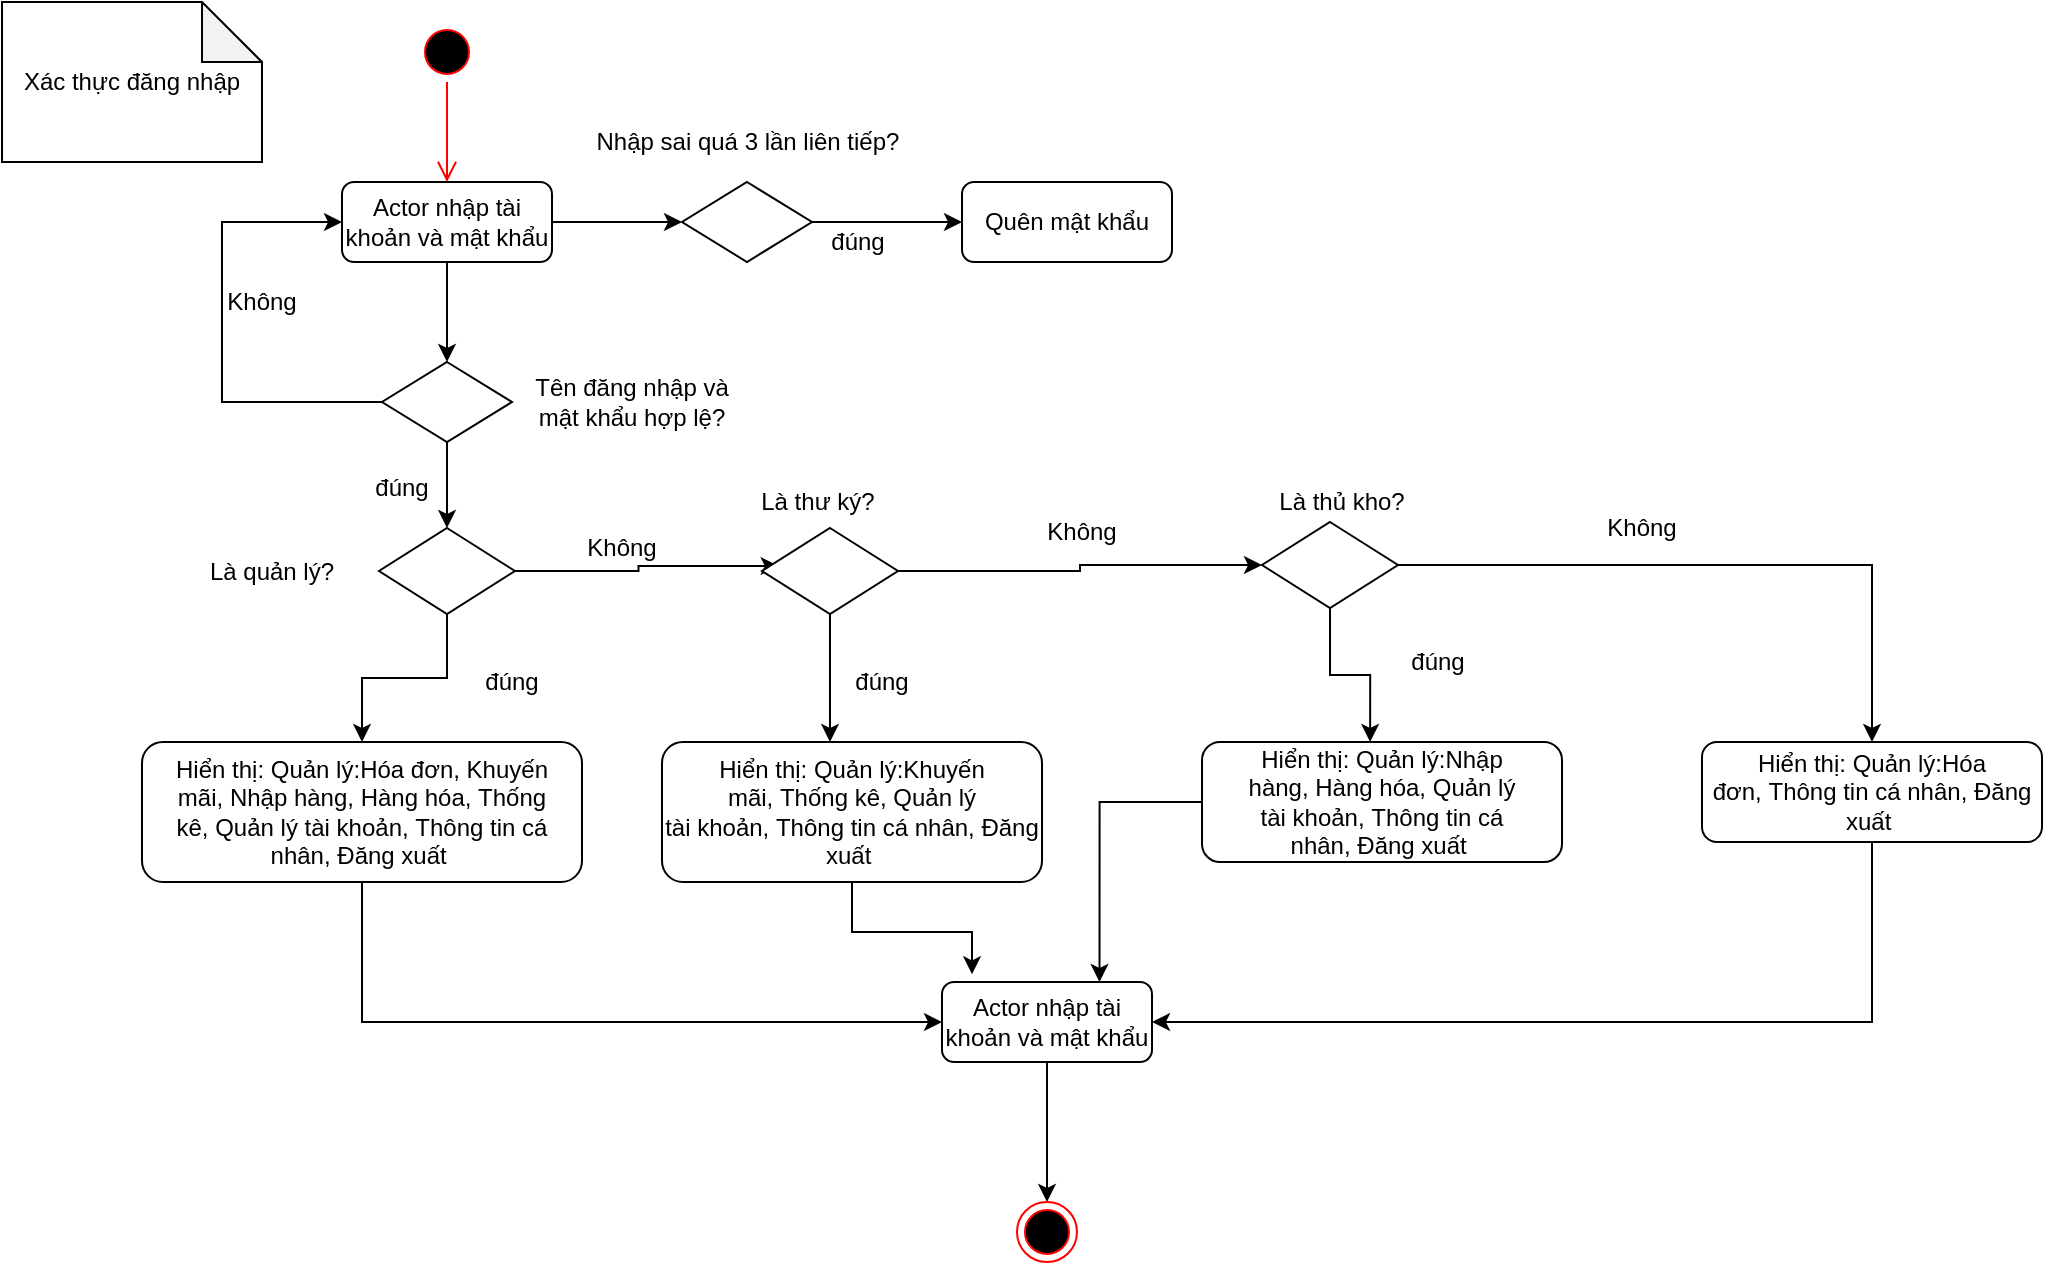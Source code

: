 <mxfile version="13.9.9" type="device"><diagram name="Page-1" id="e7e014a7-5840-1c2e-5031-d8a46d1fe8dd"><mxGraphModel dx="852" dy="495" grid="1" gridSize="10" guides="1" tooltips="1" connect="1" arrows="1" fold="1" page="1" pageScale="1" pageWidth="1169" pageHeight="826" background="#ffffff" math="0" shadow="0"><root><mxCell id="0"/><mxCell id="1" parent="0"/><mxCell id="6" value="" style="edgeStyle=elbowEdgeStyle;elbow=horizontal;verticalAlign=bottom;endArrow=open;endSize=8;strokeColor=#FF0000;endFill=1;rounded=0" parent="1" source="5" target="oe2-ipfIPPVTRvUnXvWy-43" edge="1"><mxGeometry x="247.5" y="170" as="geometry"><mxPoint x="242.5" y="270" as="targetPoint"/></mxGeometry></mxCell><mxCell id="5" value="" style="ellipse;shape=startState;fillColor=#000000;strokeColor=#ff0000;" parent="1" vertex="1"><mxGeometry x="227.5" y="160" width="30" height="30" as="geometry"/></mxCell><mxCell id="oe2-ipfIPPVTRvUnXvWy-42" value="Xác thực đăng nhập" style="shape=note;whiteSpace=wrap;html=1;backgroundOutline=1;darkOpacity=0.05;rotation=0;" parent="1" vertex="1"><mxGeometry x="20" y="150" width="130" height="80" as="geometry"/></mxCell><mxCell id="oe2-ipfIPPVTRvUnXvWy-45" style="edgeStyle=orthogonalEdgeStyle;rounded=0;orthogonalLoop=1;jettySize=auto;html=1;entryX=0.5;entryY=0;entryDx=0;entryDy=0;" parent="1" source="oe2-ipfIPPVTRvUnXvWy-43" target="oe2-ipfIPPVTRvUnXvWy-44" edge="1"><mxGeometry relative="1" as="geometry"><Array as="points"><mxPoint x="243" y="310"/><mxPoint x="243" y="310"/></Array></mxGeometry></mxCell><mxCell id="HQLdHoA25MK0iVLH24Sr-13" style="edgeStyle=orthogonalEdgeStyle;rounded=0;orthogonalLoop=1;jettySize=auto;html=1;" edge="1" parent="1" source="oe2-ipfIPPVTRvUnXvWy-43" target="HQLdHoA25MK0iVLH24Sr-11"><mxGeometry relative="1" as="geometry"/></mxCell><mxCell id="oe2-ipfIPPVTRvUnXvWy-43" value="Actor nhập tài khoản và mật khẩu" style="rounded=1;whiteSpace=wrap;html=1;" parent="1" vertex="1"><mxGeometry x="190" y="240" width="105" height="40" as="geometry"/></mxCell><mxCell id="oe2-ipfIPPVTRvUnXvWy-55" style="edgeStyle=orthogonalEdgeStyle;rounded=0;orthogonalLoop=1;jettySize=auto;html=1;" parent="1" source="oe2-ipfIPPVTRvUnXvWy-44" target="oe2-ipfIPPVTRvUnXvWy-50" edge="1"><mxGeometry relative="1" as="geometry"/></mxCell><mxCell id="HQLdHoA25MK0iVLH24Sr-8" style="edgeStyle=orthogonalEdgeStyle;rounded=0;orthogonalLoop=1;jettySize=auto;html=1;entryX=0;entryY=0.5;entryDx=0;entryDy=0;" edge="1" parent="1" source="oe2-ipfIPPVTRvUnXvWy-44" target="oe2-ipfIPPVTRvUnXvWy-43"><mxGeometry relative="1" as="geometry"><Array as="points"><mxPoint x="130" y="350"/><mxPoint x="130" y="260"/></Array></mxGeometry></mxCell><mxCell id="oe2-ipfIPPVTRvUnXvWy-44" value="" style="rhombus;whiteSpace=wrap;html=1;" parent="1" vertex="1"><mxGeometry x="210" y="330" width="65" height="40" as="geometry"/></mxCell><mxCell id="oe2-ipfIPPVTRvUnXvWy-46" value="Tên đăng nhập và mật khẩu hợp lệ?" style="text;html=1;strokeColor=none;fillColor=none;align=center;verticalAlign=middle;whiteSpace=wrap;rounded=0;" parent="1" vertex="1"><mxGeometry x="275" y="340" width="120" height="20" as="geometry"/></mxCell><mxCell id="oe2-ipfIPPVTRvUnXvWy-49" value="Không" style="text;html=1;strokeColor=none;fillColor=none;align=center;verticalAlign=middle;whiteSpace=wrap;rounded=0;" parent="1" vertex="1"><mxGeometry x="130" y="290" width="40" height="20" as="geometry"/></mxCell><mxCell id="oe2-ipfIPPVTRvUnXvWy-66" style="edgeStyle=orthogonalEdgeStyle;rounded=0;orthogonalLoop=1;jettySize=auto;html=1;entryX=0.123;entryY=0.442;entryDx=0;entryDy=0;entryPerimeter=0;" parent="1" source="oe2-ipfIPPVTRvUnXvWy-50" target="oe2-ipfIPPVTRvUnXvWy-52" edge="1"><mxGeometry relative="1" as="geometry"/></mxCell><mxCell id="wLCCRyP6Crwt-nchs67R-8" style="edgeStyle=orthogonalEdgeStyle;rounded=0;orthogonalLoop=1;jettySize=auto;html=1;" parent="1" source="oe2-ipfIPPVTRvUnXvWy-50" target="oe2-ipfIPPVTRvUnXvWy-59" edge="1"><mxGeometry relative="1" as="geometry"/></mxCell><mxCell id="oe2-ipfIPPVTRvUnXvWy-50" value="" style="rhombus;whiteSpace=wrap;html=1;" parent="1" vertex="1"><mxGeometry x="208.5" y="413" width="68" height="43" as="geometry"/></mxCell><mxCell id="oe2-ipfIPPVTRvUnXvWy-68" style="edgeStyle=orthogonalEdgeStyle;rounded=0;orthogonalLoop=1;jettySize=auto;html=1;entryX=0.467;entryY=0;entryDx=0;entryDy=0;entryPerimeter=0;" parent="1" source="oe2-ipfIPPVTRvUnXvWy-51" target="oe2-ipfIPPVTRvUnXvWy-62" edge="1"><mxGeometry relative="1" as="geometry"/></mxCell><mxCell id="oe2-ipfIPPVTRvUnXvWy-69" style="edgeStyle=orthogonalEdgeStyle;rounded=0;orthogonalLoop=1;jettySize=auto;html=1;" parent="1" source="oe2-ipfIPPVTRvUnXvWy-51" target="oe2-ipfIPPVTRvUnXvWy-63" edge="1"><mxGeometry relative="1" as="geometry"/></mxCell><mxCell id="oe2-ipfIPPVTRvUnXvWy-51" value="" style="rhombus;whiteSpace=wrap;html=1;" parent="1" vertex="1"><mxGeometry x="650" y="410" width="68" height="43" as="geometry"/></mxCell><mxCell id="oe2-ipfIPPVTRvUnXvWy-77" style="edgeStyle=orthogonalEdgeStyle;rounded=0;orthogonalLoop=1;jettySize=auto;html=1;entryX=0;entryY=0.5;entryDx=0;entryDy=0;" parent="1" source="oe2-ipfIPPVTRvUnXvWy-52" target="oe2-ipfIPPVTRvUnXvWy-51" edge="1"><mxGeometry relative="1" as="geometry"/></mxCell><mxCell id="oe2-ipfIPPVTRvUnXvWy-83" style="edgeStyle=orthogonalEdgeStyle;rounded=0;orthogonalLoop=1;jettySize=auto;html=1;" parent="1" source="oe2-ipfIPPVTRvUnXvWy-52" target="oe2-ipfIPPVTRvUnXvWy-60" edge="1"><mxGeometry relative="1" as="geometry"><Array as="points"><mxPoint x="434" y="500"/><mxPoint x="434" y="500"/></Array></mxGeometry></mxCell><mxCell id="oe2-ipfIPPVTRvUnXvWy-52" value="" style="rhombus;whiteSpace=wrap;html=1;" parent="1" vertex="1"><mxGeometry x="400" y="413" width="68" height="43" as="geometry"/></mxCell><mxCell id="oe2-ipfIPPVTRvUnXvWy-56" value="Là quản lý?" style="text;html=1;strokeColor=none;fillColor=none;align=center;verticalAlign=middle;whiteSpace=wrap;rounded=0;" parent="1" vertex="1"><mxGeometry x="100" y="424.5" width="110" height="20" as="geometry"/></mxCell><mxCell id="oe2-ipfIPPVTRvUnXvWy-57" value="Là thư ký?" style="text;html=1;strokeColor=none;fillColor=none;align=center;verticalAlign=middle;whiteSpace=wrap;rounded=0;" parent="1" vertex="1"><mxGeometry x="388" y="390" width="80" height="20" as="geometry"/></mxCell><mxCell id="oe2-ipfIPPVTRvUnXvWy-58" value="Là thủ kho?" style="text;html=1;strokeColor=none;fillColor=none;align=center;verticalAlign=middle;whiteSpace=wrap;rounded=0;" parent="1" vertex="1"><mxGeometry x="640" y="390" width="100" height="20" as="geometry"/></mxCell><mxCell id="oe2-ipfIPPVTRvUnXvWy-71" style="edgeStyle=orthogonalEdgeStyle;rounded=0;orthogonalLoop=1;jettySize=auto;html=1;entryX=0;entryY=0.5;entryDx=0;entryDy=0;" parent="1" source="oe2-ipfIPPVTRvUnXvWy-59" target="oe2-ipfIPPVTRvUnXvWy-70" edge="1"><mxGeometry relative="1" as="geometry"><Array as="points"><mxPoint x="200" y="660"/></Array></mxGeometry></mxCell><mxCell id="oe2-ipfIPPVTRvUnXvWy-59" value="Hiển thị:&amp;nbsp;&lt;span&gt;Quản lý:&lt;/span&gt;&lt;span&gt;Hóa đơn,&amp;nbsp;&lt;/span&gt;&lt;span&gt;Khuyến mãi,&amp;nbsp;&lt;/span&gt;&lt;span&gt;Nhập hàng,&amp;nbsp;&lt;/span&gt;&lt;span&gt;Hàng hóa,&amp;nbsp;&lt;/span&gt;&lt;span&gt;Thống kê,&amp;nbsp;&lt;/span&gt;&lt;span lang=&quot;EN-US&quot;&gt;Quản lý tài&amp;nbsp;&lt;span lang=&quot;EN-US&quot;&gt;khoản,&lt;/span&gt;&lt;span lang=&quot;EN-US&quot;&gt;&lt;span lang=&quot;EN-US&quot;&gt;&amp;nbsp;&lt;/span&gt;&lt;span lang=&quot;EN-US&quot;&gt;Thông tin&amp;nbsp;&lt;span lang=&quot;EN-US&quot;&gt;cá nhân,&amp;nbsp;&lt;/span&gt;&lt;span&gt;Đăng xuất&amp;nbsp;&lt;/span&gt;&lt;br&gt;&lt;/span&gt;&lt;/span&gt;&lt;/span&gt;" style="rounded=1;whiteSpace=wrap;html=1;" parent="1" vertex="1"><mxGeometry x="90" y="520" width="220" height="70" as="geometry"/></mxCell><mxCell id="oe2-ipfIPPVTRvUnXvWy-72" style="edgeStyle=orthogonalEdgeStyle;rounded=0;orthogonalLoop=1;jettySize=auto;html=1;entryX=0.143;entryY=-0.096;entryDx=0;entryDy=0;entryPerimeter=0;" parent="1" source="oe2-ipfIPPVTRvUnXvWy-60" target="oe2-ipfIPPVTRvUnXvWy-70" edge="1"><mxGeometry relative="1" as="geometry"/></mxCell><mxCell id="oe2-ipfIPPVTRvUnXvWy-60" value="Hiển thị:&amp;nbsp;&lt;span&gt;Quản lý:&lt;/span&gt;&lt;span&gt;Khuyến mãi&lt;/span&gt;&lt;span&gt;,&amp;nbsp;&lt;/span&gt;&lt;span&gt;Thống kê,&amp;nbsp;&lt;/span&gt;&lt;span lang=&quot;EN-US&quot;&gt;Quản lý tài&amp;nbsp;&lt;span lang=&quot;EN-US&quot;&gt;khoản&lt;/span&gt;&lt;span lang=&quot;EN-US&quot;&gt;&lt;span lang=&quot;EN-US&quot;&gt;,&amp;nbsp;&lt;/span&gt;&lt;span lang=&quot;EN-US&quot;&gt;Thông tin&amp;nbsp;&lt;span lang=&quot;EN-US&quot;&gt;cá nhân,&amp;nbsp;&lt;/span&gt;&lt;span&gt;Đăng xuất&amp;nbsp;&lt;/span&gt;&lt;br&gt;&lt;/span&gt;&lt;/span&gt;&lt;/span&gt;" style="rounded=1;whiteSpace=wrap;html=1;" parent="1" vertex="1"><mxGeometry x="350" y="520" width="190" height="70" as="geometry"/></mxCell><mxCell id="oe2-ipfIPPVTRvUnXvWy-76" style="edgeStyle=orthogonalEdgeStyle;rounded=0;orthogonalLoop=1;jettySize=auto;html=1;entryX=0.75;entryY=0;entryDx=0;entryDy=0;" parent="1" source="oe2-ipfIPPVTRvUnXvWy-62" target="oe2-ipfIPPVTRvUnXvWy-70" edge="1"><mxGeometry relative="1" as="geometry"/></mxCell><mxCell id="oe2-ipfIPPVTRvUnXvWy-62" value="Hiển thị:&amp;nbsp;&lt;span&gt;Quản lý:&lt;/span&gt;&lt;span&gt;Nhập hàng,&amp;nbsp;&lt;/span&gt;&lt;span&gt;Hàng hóa,&amp;nbsp;&lt;/span&gt;&lt;span lang=&quot;EN-US&quot;&gt;Quản lý tài&amp;nbsp;&lt;span lang=&quot;EN-US&quot;&gt;khoản&lt;/span&gt;&lt;span lang=&quot;EN-US&quot;&gt;&lt;span lang=&quot;EN-US&quot;&gt;,&amp;nbsp;&lt;/span&gt;&lt;span lang=&quot;EN-US&quot;&gt;Thông tin&amp;nbsp;&lt;span lang=&quot;EN-US&quot;&gt;cá nhân,&amp;nbsp;&lt;/span&gt;&lt;span&gt;Đăng xuất&amp;nbsp;&lt;/span&gt;&lt;br&gt;&lt;/span&gt;&lt;/span&gt;&lt;/span&gt;" style="rounded=1;whiteSpace=wrap;html=1;" parent="1" vertex="1"><mxGeometry x="620" y="520" width="180" height="60" as="geometry"/></mxCell><mxCell id="oe2-ipfIPPVTRvUnXvWy-74" style="edgeStyle=orthogonalEdgeStyle;rounded=0;orthogonalLoop=1;jettySize=auto;html=1;" parent="1" source="oe2-ipfIPPVTRvUnXvWy-63" target="oe2-ipfIPPVTRvUnXvWy-70" edge="1"><mxGeometry relative="1" as="geometry"><Array as="points"><mxPoint x="955" y="660"/></Array></mxGeometry></mxCell><mxCell id="oe2-ipfIPPVTRvUnXvWy-63" value="Hiển thị:&amp;nbsp;&lt;span&gt;Quản lý:&lt;/span&gt;&lt;span&gt;Hóa đơn,&lt;/span&gt;&lt;span lang=&quot;EN-US&quot;&gt;&lt;span lang=&quot;EN-US&quot;&gt;&lt;span lang=&quot;EN-US&quot;&gt;&amp;nbsp;&lt;/span&gt;&lt;span lang=&quot;EN-US&quot;&gt;Thông tin&amp;nbsp;&lt;span lang=&quot;EN-US&quot;&gt;cá nhân,&amp;nbsp;&lt;/span&gt;&lt;span&gt;Đăng xuất&amp;nbsp;&lt;/span&gt;&lt;br&gt;&lt;/span&gt;&lt;/span&gt;&lt;/span&gt;" style="rounded=1;whiteSpace=wrap;html=1;" parent="1" vertex="1"><mxGeometry x="870" y="520" width="170" height="50" as="geometry"/></mxCell><mxCell id="oe2-ipfIPPVTRvUnXvWy-102" style="edgeStyle=orthogonalEdgeStyle;rounded=0;orthogonalLoop=1;jettySize=auto;html=1;" parent="1" source="oe2-ipfIPPVTRvUnXvWy-70" target="oe2-ipfIPPVTRvUnXvWy-100" edge="1"><mxGeometry relative="1" as="geometry"/></mxCell><mxCell id="oe2-ipfIPPVTRvUnXvWy-70" value="Actor nhập tài khoản và mật khẩu" style="rounded=1;whiteSpace=wrap;html=1;" parent="1" vertex="1"><mxGeometry x="490" y="640" width="105" height="40" as="geometry"/></mxCell><mxCell id="oe2-ipfIPPVTRvUnXvWy-78" value="Không" style="text;html=1;strokeColor=none;fillColor=none;align=center;verticalAlign=middle;whiteSpace=wrap;rounded=0;" parent="1" vertex="1"><mxGeometry x="310" y="413" width="40" height="20" as="geometry"/></mxCell><mxCell id="oe2-ipfIPPVTRvUnXvWy-79" value="Không" style="text;html=1;strokeColor=none;fillColor=none;align=center;verticalAlign=middle;whiteSpace=wrap;rounded=0;" parent="1" vertex="1"><mxGeometry x="540" y="404.5" width="40" height="20" as="geometry"/></mxCell><mxCell id="oe2-ipfIPPVTRvUnXvWy-80" value="Không" style="text;html=1;strokeColor=none;fillColor=none;align=center;verticalAlign=middle;whiteSpace=wrap;rounded=0;" parent="1" vertex="1"><mxGeometry x="820" y="403" width="40" height="20" as="geometry"/></mxCell><mxCell id="oe2-ipfIPPVTRvUnXvWy-81" value="đúng" style="text;html=1;strokeColor=none;fillColor=none;align=center;verticalAlign=middle;whiteSpace=wrap;rounded=0;" parent="1" vertex="1"><mxGeometry x="200" y="383" width="40" height="20" as="geometry"/></mxCell><mxCell id="oe2-ipfIPPVTRvUnXvWy-82" value="đúng" style="text;html=1;strokeColor=none;fillColor=none;align=center;verticalAlign=middle;whiteSpace=wrap;rounded=0;" parent="1" vertex="1"><mxGeometry x="255" y="480" width="40" height="20" as="geometry"/></mxCell><mxCell id="oe2-ipfIPPVTRvUnXvWy-84" value="đúng" style="text;html=1;strokeColor=none;fillColor=none;align=center;verticalAlign=middle;whiteSpace=wrap;rounded=0;" parent="1" vertex="1"><mxGeometry x="440" y="480" width="40" height="20" as="geometry"/></mxCell><mxCell id="oe2-ipfIPPVTRvUnXvWy-85" value="đúng" style="text;html=1;strokeColor=none;fillColor=none;align=center;verticalAlign=middle;whiteSpace=wrap;rounded=0;" parent="1" vertex="1"><mxGeometry x="718" y="470" width="40" height="20" as="geometry"/></mxCell><mxCell id="oe2-ipfIPPVTRvUnXvWy-100" value="" style="ellipse;html=1;shape=endState;fillColor=#000000;strokeColor=#ff0000;" parent="1" vertex="1"><mxGeometry x="527.5" y="750" width="30" height="30" as="geometry"/></mxCell><mxCell id="HQLdHoA25MK0iVLH24Sr-6" value="Quên mật khẩu" style="rounded=1;whiteSpace=wrap;html=1;" vertex="1" parent="1"><mxGeometry x="500" y="240" width="105" height="40" as="geometry"/></mxCell><mxCell id="HQLdHoA25MK0iVLH24Sr-14" style="edgeStyle=orthogonalEdgeStyle;rounded=0;orthogonalLoop=1;jettySize=auto;html=1;" edge="1" parent="1" source="HQLdHoA25MK0iVLH24Sr-11" target="HQLdHoA25MK0iVLH24Sr-6"><mxGeometry relative="1" as="geometry"/></mxCell><mxCell id="HQLdHoA25MK0iVLH24Sr-11" value="" style="rhombus;whiteSpace=wrap;html=1;" vertex="1" parent="1"><mxGeometry x="360" y="240" width="65" height="40" as="geometry"/></mxCell><mxCell id="HQLdHoA25MK0iVLH24Sr-12" value="Nhập sai quá 3 lần liên tiếp?" style="text;html=1;strokeColor=none;fillColor=none;align=center;verticalAlign=middle;whiteSpace=wrap;rounded=0;" vertex="1" parent="1"><mxGeometry x="308.75" y="210" width="167.5" height="20" as="geometry"/></mxCell><mxCell id="HQLdHoA25MK0iVLH24Sr-15" value="đúng" style="text;html=1;strokeColor=none;fillColor=none;align=center;verticalAlign=middle;whiteSpace=wrap;rounded=0;" vertex="1" parent="1"><mxGeometry x="428" y="260" width="40" height="20" as="geometry"/></mxCell></root></mxGraphModel></diagram></mxfile>